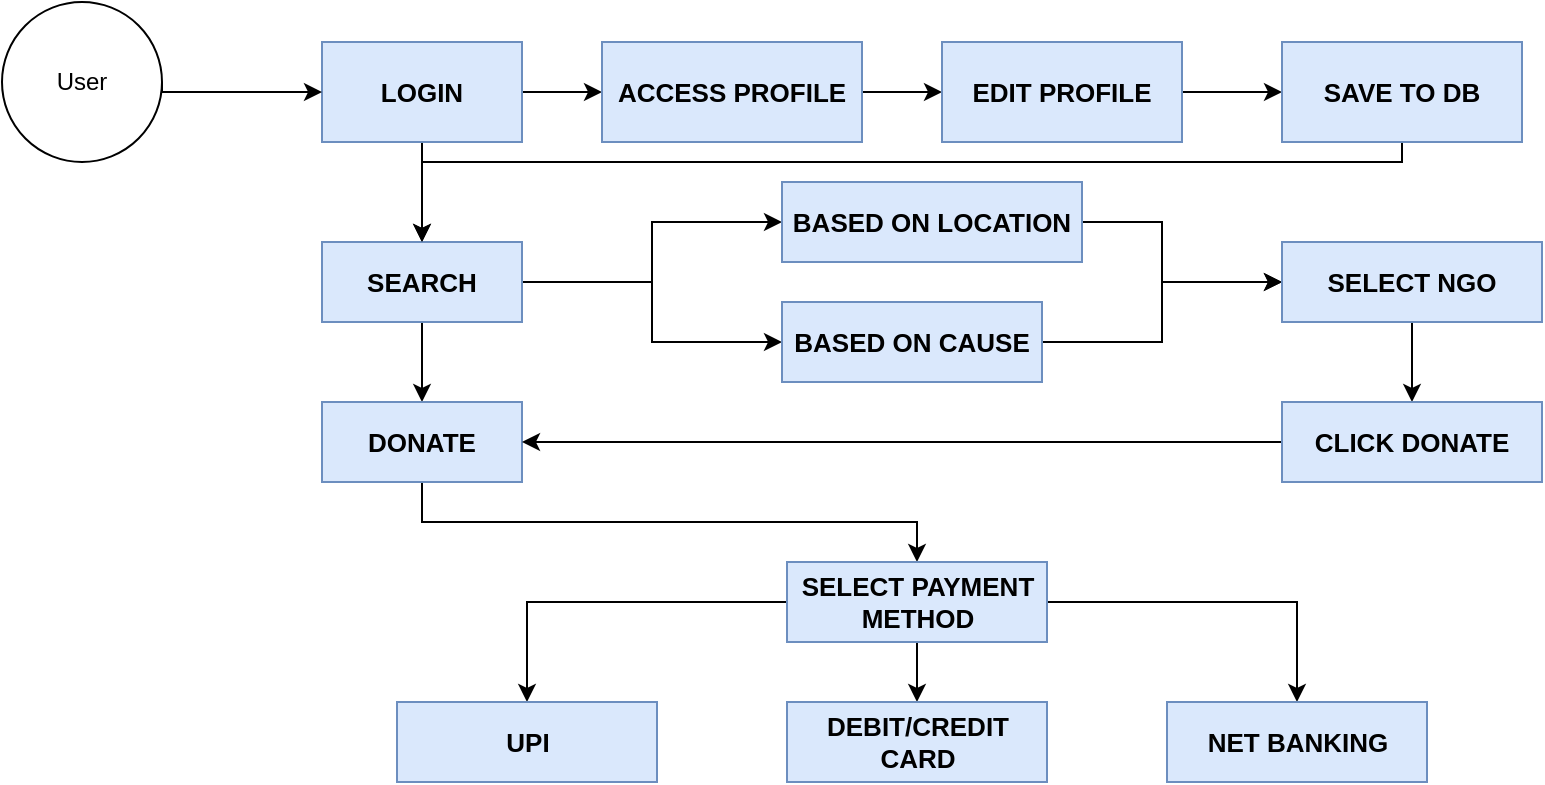 <mxfile version="14.4.3" type="github" pages="2">
  <diagram id="blwEhQfbdMZ3_yyyGEJF" name="user-login">
    <mxGraphModel dx="1422" dy="762" grid="1" gridSize="10" guides="1" tooltips="1" connect="1" arrows="1" fold="1" page="1" pageScale="1" pageWidth="850" pageHeight="1100" math="0" shadow="0">
      <root>
        <mxCell id="0" />
        <mxCell id="1" parent="0" />
        <mxCell id="CMA22hgyem0JBNqSxRW_-8" style="edgeStyle=orthogonalEdgeStyle;rounded=0;orthogonalLoop=1;jettySize=auto;html=1;exitX=0.5;exitY=1;exitDx=0;exitDy=0;" parent="1" source="CMA22hgyem0JBNqSxRW_-2" target="CMA22hgyem0JBNqSxRW_-6" edge="1">
          <mxGeometry relative="1" as="geometry" />
        </mxCell>
        <mxCell id="CMA22hgyem0JBNqSxRW_-12" style="edgeStyle=orthogonalEdgeStyle;rounded=0;orthogonalLoop=1;jettySize=auto;html=1;exitX=1;exitY=0.5;exitDx=0;exitDy=0;fontSize=13;" parent="1" source="CMA22hgyem0JBNqSxRW_-2" target="CMA22hgyem0JBNqSxRW_-11" edge="1">
          <mxGeometry relative="1" as="geometry" />
        </mxCell>
        <mxCell id="CMA22hgyem0JBNqSxRW_-2" value="&lt;font style=&quot;font-size: 13px&quot;&gt;&lt;b&gt;LOGIN&lt;/b&gt;&lt;/font&gt;" style="rounded=0;whiteSpace=wrap;html=1;fillColor=#dae8fc;strokeColor=#6c8ebf;" parent="1" vertex="1">
          <mxGeometry x="170" y="30" width="100" height="50" as="geometry" />
        </mxCell>
        <mxCell id="CMA22hgyem0JBNqSxRW_-5" style="edgeStyle=orthogonalEdgeStyle;rounded=0;orthogonalLoop=1;jettySize=auto;html=1;exitX=0.5;exitY=0;exitDx=0;exitDy=0;entryX=0;entryY=0.5;entryDx=0;entryDy=0;" parent="1" source="CMA22hgyem0JBNqSxRW_-4" target="CMA22hgyem0JBNqSxRW_-2" edge="1">
          <mxGeometry relative="1" as="geometry">
            <Array as="points">
              <mxPoint x="90" y="55" />
            </Array>
          </mxGeometry>
        </mxCell>
        <mxCell id="CMA22hgyem0JBNqSxRW_-4" value="User" style="ellipse;whiteSpace=wrap;html=1;aspect=fixed;direction=south;" parent="1" vertex="1">
          <mxGeometry x="10" y="10" width="80" height="80" as="geometry" />
        </mxCell>
        <mxCell id="CMA22hgyem0JBNqSxRW_-9" style="edgeStyle=orthogonalEdgeStyle;rounded=0;orthogonalLoop=1;jettySize=auto;html=1;exitX=0.5;exitY=1;exitDx=0;exitDy=0;entryX=0.5;entryY=0;entryDx=0;entryDy=0;" parent="1" source="CMA22hgyem0JBNqSxRW_-6" target="CMA22hgyem0JBNqSxRW_-7" edge="1">
          <mxGeometry relative="1" as="geometry" />
        </mxCell>
        <mxCell id="CMA22hgyem0JBNqSxRW_-25" style="edgeStyle=orthogonalEdgeStyle;rounded=0;orthogonalLoop=1;jettySize=auto;html=1;exitX=1;exitY=0.5;exitDx=0;exitDy=0;fontSize=13;" parent="1" source="CMA22hgyem0JBNqSxRW_-6" target="CMA22hgyem0JBNqSxRW_-24" edge="1">
          <mxGeometry relative="1" as="geometry" />
        </mxCell>
        <mxCell id="CMA22hgyem0JBNqSxRW_-31" style="edgeStyle=orthogonalEdgeStyle;rounded=0;orthogonalLoop=1;jettySize=auto;html=1;entryX=0;entryY=0.5;entryDx=0;entryDy=0;fontSize=13;" parent="1" source="CMA22hgyem0JBNqSxRW_-6" target="CMA22hgyem0JBNqSxRW_-30" edge="1">
          <mxGeometry relative="1" as="geometry" />
        </mxCell>
        <mxCell id="CMA22hgyem0JBNqSxRW_-6" value="&lt;font size=&quot;1&quot;&gt;&lt;b style=&quot;font-size: 13px&quot;&gt;SEARCH&lt;/b&gt;&lt;/font&gt;" style="rounded=0;whiteSpace=wrap;html=1;fillColor=#dae8fc;strokeColor=#6c8ebf;" parent="1" vertex="1">
          <mxGeometry x="170" y="130" width="100" height="40" as="geometry" />
        </mxCell>
        <mxCell id="pUwLry5Nuw412MvfOAPr-12" style="edgeStyle=orthogonalEdgeStyle;rounded=0;orthogonalLoop=1;jettySize=auto;html=1;exitX=0.5;exitY=1;exitDx=0;exitDy=0;entryX=0.5;entryY=0;entryDx=0;entryDy=0;" edge="1" parent="1" source="CMA22hgyem0JBNqSxRW_-7" target="pUwLry5Nuw412MvfOAPr-1">
          <mxGeometry relative="1" as="geometry" />
        </mxCell>
        <mxCell id="CMA22hgyem0JBNqSxRW_-7" value="&lt;b&gt;&lt;font style=&quot;font-size: 13px&quot;&gt;DONATE&lt;/font&gt;&lt;/b&gt;" style="rounded=0;whiteSpace=wrap;html=1;fillColor=#dae8fc;strokeColor=#6c8ebf;" parent="1" vertex="1">
          <mxGeometry x="170" y="210" width="100" height="40" as="geometry" />
        </mxCell>
        <mxCell id="CMA22hgyem0JBNqSxRW_-14" style="edgeStyle=orthogonalEdgeStyle;rounded=0;orthogonalLoop=1;jettySize=auto;html=1;fontSize=13;" parent="1" source="CMA22hgyem0JBNqSxRW_-11" target="CMA22hgyem0JBNqSxRW_-13" edge="1">
          <mxGeometry relative="1" as="geometry" />
        </mxCell>
        <mxCell id="CMA22hgyem0JBNqSxRW_-11" value="ACCESS PROFILE" style="rounded=0;whiteSpace=wrap;html=1;fillColor=#dae8fc;strokeColor=#6c8ebf;fontSize=13;fontStyle=1" parent="1" vertex="1">
          <mxGeometry x="310" y="30" width="130" height="50" as="geometry" />
        </mxCell>
        <mxCell id="CMA22hgyem0JBNqSxRW_-20" style="edgeStyle=orthogonalEdgeStyle;rounded=0;orthogonalLoop=1;jettySize=auto;html=1;exitX=1;exitY=0.5;exitDx=0;exitDy=0;fontSize=13;" parent="1" source="CMA22hgyem0JBNqSxRW_-13" target="CMA22hgyem0JBNqSxRW_-15" edge="1">
          <mxGeometry relative="1" as="geometry" />
        </mxCell>
        <mxCell id="CMA22hgyem0JBNqSxRW_-13" value="&lt;b&gt;EDIT PROFILE&lt;/b&gt;" style="rounded=0;whiteSpace=wrap;html=1;fontSize=13;fillColor=#dae8fc;strokeColor=#6c8ebf;" parent="1" vertex="1">
          <mxGeometry x="480" y="30" width="120" height="50" as="geometry" />
        </mxCell>
        <mxCell id="CMA22hgyem0JBNqSxRW_-23" style="edgeStyle=orthogonalEdgeStyle;rounded=0;orthogonalLoop=1;jettySize=auto;html=1;exitX=0.5;exitY=1;exitDx=0;exitDy=0;fontSize=13;" parent="1" source="CMA22hgyem0JBNqSxRW_-15" edge="1">
          <mxGeometry relative="1" as="geometry">
            <mxPoint x="220" y="130" as="targetPoint" />
            <Array as="points">
              <mxPoint x="710" y="90" />
              <mxPoint x="220" y="90" />
            </Array>
          </mxGeometry>
        </mxCell>
        <mxCell id="CMA22hgyem0JBNqSxRW_-15" value="SAVE TO DB" style="rounded=0;whiteSpace=wrap;html=1;fontSize=13;fillColor=#dae8fc;strokeColor=#6c8ebf;fontStyle=1" parent="1" vertex="1">
          <mxGeometry x="650" y="30" width="120" height="50" as="geometry" />
        </mxCell>
        <mxCell id="YS5-B33s9XeGyguulSzn-8" style="edgeStyle=orthogonalEdgeStyle;rounded=0;orthogonalLoop=1;jettySize=auto;html=1;exitX=1;exitY=0.5;exitDx=0;exitDy=0;" parent="1" source="CMA22hgyem0JBNqSxRW_-24" target="YS5-B33s9XeGyguulSzn-1" edge="1">
          <mxGeometry relative="1" as="geometry">
            <Array as="points">
              <mxPoint x="590" y="120" />
              <mxPoint x="590" y="150" />
            </Array>
          </mxGeometry>
        </mxCell>
        <mxCell id="CMA22hgyem0JBNqSxRW_-24" value="BASED ON LOCATION" style="rounded=0;whiteSpace=wrap;html=1;fontSize=13;fontStyle=1;fillColor=#dae8fc;strokeColor=#6c8ebf;" parent="1" vertex="1">
          <mxGeometry x="400" y="100" width="150" height="40" as="geometry" />
        </mxCell>
        <mxCell id="YS5-B33s9XeGyguulSzn-7" style="edgeStyle=orthogonalEdgeStyle;rounded=0;orthogonalLoop=1;jettySize=auto;html=1;entryX=0;entryY=0.5;entryDx=0;entryDy=0;" parent="1" source="CMA22hgyem0JBNqSxRW_-30" target="YS5-B33s9XeGyguulSzn-1" edge="1">
          <mxGeometry relative="1" as="geometry" />
        </mxCell>
        <mxCell id="CMA22hgyem0JBNqSxRW_-30" value="BASED ON CAUSE" style="rounded=0;whiteSpace=wrap;html=1;fontSize=13;fontStyle=1;fillColor=#dae8fc;strokeColor=#6c8ebf;" parent="1" vertex="1">
          <mxGeometry x="400" y="160" width="130" height="40" as="geometry" />
        </mxCell>
        <mxCell id="YS5-B33s9XeGyguulSzn-10" style="edgeStyle=orthogonalEdgeStyle;rounded=0;orthogonalLoop=1;jettySize=auto;html=1;" parent="1" source="YS5-B33s9XeGyguulSzn-1" target="YS5-B33s9XeGyguulSzn-9" edge="1">
          <mxGeometry relative="1" as="geometry" />
        </mxCell>
        <mxCell id="YS5-B33s9XeGyguulSzn-1" value="SELECT NGO" style="rounded=0;whiteSpace=wrap;html=1;fontSize=13;fontStyle=1;fillColor=#dae8fc;strokeColor=#6c8ebf;" parent="1" vertex="1">
          <mxGeometry x="650" y="130" width="130" height="40" as="geometry" />
        </mxCell>
        <mxCell id="pUwLry5Nuw412MvfOAPr-3" style="edgeStyle=orthogonalEdgeStyle;rounded=0;orthogonalLoop=1;jettySize=auto;html=1;exitX=0;exitY=0.5;exitDx=0;exitDy=0;entryX=1;entryY=0.5;entryDx=0;entryDy=0;" edge="1" parent="1" source="YS5-B33s9XeGyguulSzn-9" target="CMA22hgyem0JBNqSxRW_-7">
          <mxGeometry relative="1" as="geometry" />
        </mxCell>
        <mxCell id="YS5-B33s9XeGyguulSzn-9" value="CLICK DONATE" style="rounded=0;whiteSpace=wrap;html=1;fontSize=13;fontStyle=1;fillColor=#dae8fc;strokeColor=#6c8ebf;" parent="1" vertex="1">
          <mxGeometry x="650" y="210" width="130" height="40" as="geometry" />
        </mxCell>
        <mxCell id="pUwLry5Nuw412MvfOAPr-9" style="edgeStyle=orthogonalEdgeStyle;rounded=0;orthogonalLoop=1;jettySize=auto;html=1;entryX=0.5;entryY=0;entryDx=0;entryDy=0;" edge="1" parent="1" source="pUwLry5Nuw412MvfOAPr-1" target="pUwLry5Nuw412MvfOAPr-4">
          <mxGeometry relative="1" as="geometry" />
        </mxCell>
        <mxCell id="pUwLry5Nuw412MvfOAPr-10" style="edgeStyle=orthogonalEdgeStyle;rounded=0;orthogonalLoop=1;jettySize=auto;html=1;exitX=0.5;exitY=1;exitDx=0;exitDy=0;entryX=0.5;entryY=0;entryDx=0;entryDy=0;" edge="1" parent="1" source="pUwLry5Nuw412MvfOAPr-1" target="pUwLry5Nuw412MvfOAPr-5">
          <mxGeometry relative="1" as="geometry" />
        </mxCell>
        <mxCell id="pUwLry5Nuw412MvfOAPr-11" style="edgeStyle=orthogonalEdgeStyle;rounded=0;orthogonalLoop=1;jettySize=auto;html=1;exitX=1;exitY=0.5;exitDx=0;exitDy=0;entryX=0.5;entryY=0;entryDx=0;entryDy=0;" edge="1" parent="1" source="pUwLry5Nuw412MvfOAPr-1" target="pUwLry5Nuw412MvfOAPr-6">
          <mxGeometry relative="1" as="geometry" />
        </mxCell>
        <mxCell id="pUwLry5Nuw412MvfOAPr-1" value="SELECT PAYMENT METHOD" style="rounded=0;whiteSpace=wrap;html=1;fontSize=13;fontStyle=1;fillColor=#dae8fc;strokeColor=#6c8ebf;" vertex="1" parent="1">
          <mxGeometry x="402.5" y="290" width="130" height="40" as="geometry" />
        </mxCell>
        <mxCell id="pUwLry5Nuw412MvfOAPr-4" value="UPI" style="rounded=0;whiteSpace=wrap;html=1;fontSize=13;fontStyle=1;fillColor=#dae8fc;strokeColor=#6c8ebf;" vertex="1" parent="1">
          <mxGeometry x="207.5" y="360" width="130" height="40" as="geometry" />
        </mxCell>
        <mxCell id="pUwLry5Nuw412MvfOAPr-5" value="DEBIT/CREDIT CARD" style="rounded=0;whiteSpace=wrap;html=1;fontSize=13;fontStyle=1;fillColor=#dae8fc;strokeColor=#6c8ebf;" vertex="1" parent="1">
          <mxGeometry x="402.5" y="360" width="130" height="40" as="geometry" />
        </mxCell>
        <mxCell id="pUwLry5Nuw412MvfOAPr-6" value="NET BANKING" style="rounded=0;whiteSpace=wrap;html=1;fontSize=13;fontStyle=1;fillColor=#dae8fc;strokeColor=#6c8ebf;" vertex="1" parent="1">
          <mxGeometry x="592.5" y="360" width="130" height="40" as="geometry" />
        </mxCell>
      </root>
    </mxGraphModel>
  </diagram>
  <diagram id="IoLqJHnNRUsAIlLKQQAb" name="user-register">
    <mxGraphModel dx="1422" dy="762" grid="1" gridSize="10" guides="1" tooltips="1" connect="1" arrows="1" fold="1" page="1" pageScale="1" pageWidth="850" pageHeight="1100" math="0" shadow="0">
      <root>
        <mxCell id="2fG9YTtvuUE-6WyehQV7-0" />
        <mxCell id="2fG9YTtvuUE-6WyehQV7-1" parent="2fG9YTtvuUE-6WyehQV7-0" />
        <mxCell id="INd7Ptj58oxMVDereGU6-33" style="edgeStyle=orthogonalEdgeStyle;rounded=0;orthogonalLoop=1;jettySize=auto;html=1;exitX=0.5;exitY=1;exitDx=0;exitDy=0;entryX=0.5;entryY=0;entryDx=0;entryDy=0;" edge="1" parent="2fG9YTtvuUE-6WyehQV7-1" source="INd7Ptj58oxMVDereGU6-2" target="INd7Ptj58oxMVDereGU6-32">
          <mxGeometry relative="1" as="geometry" />
        </mxCell>
        <mxCell id="INd7Ptj58oxMVDereGU6-2" value="&lt;font style=&quot;font-size: 13px&quot;&gt;&lt;b&gt;REGISTER&lt;/b&gt;&lt;/font&gt;" style="rounded=0;whiteSpace=wrap;html=1;fillColor=#dae8fc;strokeColor=#6c8ebf;" vertex="1" parent="2fG9YTtvuUE-6WyehQV7-1">
          <mxGeometry x="170" y="30" width="100" height="50" as="geometry" />
        </mxCell>
        <mxCell id="INd7Ptj58oxMVDereGU6-3" style="edgeStyle=orthogonalEdgeStyle;rounded=0;orthogonalLoop=1;jettySize=auto;html=1;exitX=0.5;exitY=0;exitDx=0;exitDy=0;entryX=0;entryY=0.5;entryDx=0;entryDy=0;" edge="1" parent="2fG9YTtvuUE-6WyehQV7-1" source="INd7Ptj58oxMVDereGU6-4" target="INd7Ptj58oxMVDereGU6-2">
          <mxGeometry relative="1" as="geometry">
            <Array as="points">
              <mxPoint x="90" y="55" />
            </Array>
          </mxGeometry>
        </mxCell>
        <mxCell id="INd7Ptj58oxMVDereGU6-4" value="User" style="ellipse;whiteSpace=wrap;html=1;aspect=fixed;direction=south;" vertex="1" parent="2fG9YTtvuUE-6WyehQV7-1">
          <mxGeometry x="10" y="10" width="80" height="80" as="geometry" />
        </mxCell>
        <mxCell id="INd7Ptj58oxMVDereGU6-32" value="&lt;font style=&quot;font-size: 13px&quot;&gt;&lt;b&gt;REGISTER&lt;/b&gt;&lt;/font&gt;" style="rounded=0;whiteSpace=wrap;html=1;fillColor=#dae8fc;strokeColor=#6c8ebf;" vertex="1" parent="2fG9YTtvuUE-6WyehQV7-1">
          <mxGeometry x="170" y="120" width="100" height="50" as="geometry" />
        </mxCell>
      </root>
    </mxGraphModel>
  </diagram>
</mxfile>
